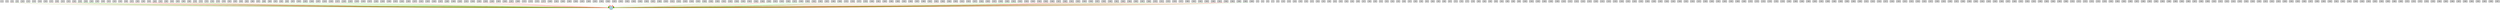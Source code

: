 digraph {
	node [fontsize=9 height=0.2 shape=circle width=0.2]
	-1 [fillcolor=lightgray shape=box style=filled]
	-2 [fillcolor=lightgray shape=box style=filled]
	-3 [fillcolor=lightgray shape=box style=filled]
	-4 [fillcolor=lightgray shape=box style=filled]
	-5 [fillcolor=lightgray shape=box style=filled]
	-6 [fillcolor=lightgray shape=box style=filled]
	-7 [fillcolor=lightgray shape=box style=filled]
	-8 [fillcolor=lightgray shape=box style=filled]
	-9 [fillcolor=lightgray shape=box style=filled]
	-10 [fillcolor=lightgray shape=box style=filled]
	-11 [fillcolor=lightgray shape=box style=filled]
	-12 [fillcolor=lightgray shape=box style=filled]
	-13 [fillcolor=lightgray shape=box style=filled]
	-14 [fillcolor=lightgray shape=box style=filled]
	-15 [fillcolor=lightgray shape=box style=filled]
	-16 [fillcolor=lightgray shape=box style=filled]
	-17 [fillcolor=lightgray shape=box style=filled]
	-18 [fillcolor=lightgray shape=box style=filled]
	-19 [fillcolor=lightgray shape=box style=filled]
	-20 [fillcolor=lightgray shape=box style=filled]
	-21 [fillcolor=lightgray shape=box style=filled]
	-22 [fillcolor=lightgray shape=box style=filled]
	-23 [fillcolor=lightgray shape=box style=filled]
	-24 [fillcolor=lightgray shape=box style=filled]
	-25 [fillcolor=lightgray shape=box style=filled]
	-26 [fillcolor=lightgray shape=box style=filled]
	-27 [fillcolor=lightgray shape=box style=filled]
	-28 [fillcolor=lightgray shape=box style=filled]
	-29 [fillcolor=lightgray shape=box style=filled]
	-30 [fillcolor=lightgray shape=box style=filled]
	-31 [fillcolor=lightgray shape=box style=filled]
	-32 [fillcolor=lightgray shape=box style=filled]
	-33 [fillcolor=lightgray shape=box style=filled]
	-34 [fillcolor=lightgray shape=box style=filled]
	-35 [fillcolor=lightgray shape=box style=filled]
	-36 [fillcolor=lightgray shape=box style=filled]
	-37 [fillcolor=lightgray shape=box style=filled]
	-38 [fillcolor=lightgray shape=box style=filled]
	-39 [fillcolor=lightgray shape=box style=filled]
	-40 [fillcolor=lightgray shape=box style=filled]
	-41 [fillcolor=lightgray shape=box style=filled]
	-42 [fillcolor=lightgray shape=box style=filled]
	-43 [fillcolor=lightgray shape=box style=filled]
	-44 [fillcolor=lightgray shape=box style=filled]
	-45 [fillcolor=lightgray shape=box style=filled]
	-46 [fillcolor=lightgray shape=box style=filled]
	-47 [fillcolor=lightgray shape=box style=filled]
	-48 [fillcolor=lightgray shape=box style=filled]
	-49 [fillcolor=lightgray shape=box style=filled]
	-50 [fillcolor=lightgray shape=box style=filled]
	-51 [fillcolor=lightgray shape=box style=filled]
	-52 [fillcolor=lightgray shape=box style=filled]
	-53 [fillcolor=lightgray shape=box style=filled]
	-54 [fillcolor=lightgray shape=box style=filled]
	-55 [fillcolor=lightgray shape=box style=filled]
	-56 [fillcolor=lightgray shape=box style=filled]
	-57 [fillcolor=lightgray shape=box style=filled]
	-58 [fillcolor=lightgray shape=box style=filled]
	-59 [fillcolor=lightgray shape=box style=filled]
	-60 [fillcolor=lightgray shape=box style=filled]
	-61 [fillcolor=lightgray shape=box style=filled]
	-62 [fillcolor=lightgray shape=box style=filled]
	-63 [fillcolor=lightgray shape=box style=filled]
	-64 [fillcolor=lightgray shape=box style=filled]
	-65 [fillcolor=lightgray shape=box style=filled]
	-66 [fillcolor=lightgray shape=box style=filled]
	-67 [fillcolor=lightgray shape=box style=filled]
	-68 [fillcolor=lightgray shape=box style=filled]
	-69 [fillcolor=lightgray shape=box style=filled]
	-70 [fillcolor=lightgray shape=box style=filled]
	-71 [fillcolor=lightgray shape=box style=filled]
	-72 [fillcolor=lightgray shape=box style=filled]
	-73 [fillcolor=lightgray shape=box style=filled]
	-74 [fillcolor=lightgray shape=box style=filled]
	-75 [fillcolor=lightgray shape=box style=filled]
	-76 [fillcolor=lightgray shape=box style=filled]
	-77 [fillcolor=lightgray shape=box style=filled]
	-78 [fillcolor=lightgray shape=box style=filled]
	-79 [fillcolor=lightgray shape=box style=filled]
	-80 [fillcolor=lightgray shape=box style=filled]
	-81 [fillcolor=lightgray shape=box style=filled]
	-82 [fillcolor=lightgray shape=box style=filled]
	-83 [fillcolor=lightgray shape=box style=filled]
	-84 [fillcolor=lightgray shape=box style=filled]
	-85 [fillcolor=lightgray shape=box style=filled]
	-86 [fillcolor=lightgray shape=box style=filled]
	-87 [fillcolor=lightgray shape=box style=filled]
	-88 [fillcolor=lightgray shape=box style=filled]
	-89 [fillcolor=lightgray shape=box style=filled]
	-90 [fillcolor=lightgray shape=box style=filled]
	-91 [fillcolor=lightgray shape=box style=filled]
	-92 [fillcolor=lightgray shape=box style=filled]
	-93 [fillcolor=lightgray shape=box style=filled]
	-94 [fillcolor=lightgray shape=box style=filled]
	-95 [fillcolor=lightgray shape=box style=filled]
	-96 [fillcolor=lightgray shape=box style=filled]
	-97 [fillcolor=lightgray shape=box style=filled]
	-98 [fillcolor=lightgray shape=box style=filled]
	-99 [fillcolor=lightgray shape=box style=filled]
	-100 [fillcolor=lightgray shape=box style=filled]
	-101 [fillcolor=lightgray shape=box style=filled]
	-102 [fillcolor=lightgray shape=box style=filled]
	-103 [fillcolor=lightgray shape=box style=filled]
	-104 [fillcolor=lightgray shape=box style=filled]
	-105 [fillcolor=lightgray shape=box style=filled]
	-106 [fillcolor=lightgray shape=box style=filled]
	-107 [fillcolor=lightgray shape=box style=filled]
	-108 [fillcolor=lightgray shape=box style=filled]
	-109 [fillcolor=lightgray shape=box style=filled]
	-110 [fillcolor=lightgray shape=box style=filled]
	-111 [fillcolor=lightgray shape=box style=filled]
	-112 [fillcolor=lightgray shape=box style=filled]
	-113 [fillcolor=lightgray shape=box style=filled]
	-114 [fillcolor=lightgray shape=box style=filled]
	-115 [fillcolor=lightgray shape=box style=filled]
	-116 [fillcolor=lightgray shape=box style=filled]
	-117 [fillcolor=lightgray shape=box style=filled]
	-118 [fillcolor=lightgray shape=box style=filled]
	-119 [fillcolor=lightgray shape=box style=filled]
	-120 [fillcolor=lightgray shape=box style=filled]
	-121 [fillcolor=lightgray shape=box style=filled]
	-122 [fillcolor=lightgray shape=box style=filled]
	-123 [fillcolor=lightgray shape=box style=filled]
	-124 [fillcolor=lightgray shape=box style=filled]
	-125 [fillcolor=lightgray shape=box style=filled]
	-126 [fillcolor=lightgray shape=box style=filled]
	-127 [fillcolor=lightgray shape=box style=filled]
	-128 [fillcolor=lightgray shape=box style=filled]
	-129 [fillcolor=lightgray shape=box style=filled]
	-130 [fillcolor=lightgray shape=box style=filled]
	-131 [fillcolor=lightgray shape=box style=filled]
	-132 [fillcolor=lightgray shape=box style=filled]
	-133 [fillcolor=lightgray shape=box style=filled]
	-134 [fillcolor=lightgray shape=box style=filled]
	-135 [fillcolor=lightgray shape=box style=filled]
	-136 [fillcolor=lightgray shape=box style=filled]
	-137 [fillcolor=lightgray shape=box style=filled]
	-138 [fillcolor=lightgray shape=box style=filled]
	-139 [fillcolor=lightgray shape=box style=filled]
	-140 [fillcolor=lightgray shape=box style=filled]
	-141 [fillcolor=lightgray shape=box style=filled]
	-142 [fillcolor=lightgray shape=box style=filled]
	-143 [fillcolor=lightgray shape=box style=filled]
	-144 [fillcolor=lightgray shape=box style=filled]
	-145 [fillcolor=lightgray shape=box style=filled]
	-146 [fillcolor=lightgray shape=box style=filled]
	-147 [fillcolor=lightgray shape=box style=filled]
	-148 [fillcolor=lightgray shape=box style=filled]
	-149 [fillcolor=lightgray shape=box style=filled]
	-150 [fillcolor=lightgray shape=box style=filled]
	-151 [fillcolor=lightgray shape=box style=filled]
	-152 [fillcolor=lightgray shape=box style=filled]
	-153 [fillcolor=lightgray shape=box style=filled]
	-154 [fillcolor=lightgray shape=box style=filled]
	-155 [fillcolor=lightgray shape=box style=filled]
	-156 [fillcolor=lightgray shape=box style=filled]
	-157 [fillcolor=lightgray shape=box style=filled]
	-158 [fillcolor=lightgray shape=box style=filled]
	-159 [fillcolor=lightgray shape=box style=filled]
	-160 [fillcolor=lightgray shape=box style=filled]
	-161 [fillcolor=lightgray shape=box style=filled]
	-162 [fillcolor=lightgray shape=box style=filled]
	-163 [fillcolor=lightgray shape=box style=filled]
	-164 [fillcolor=lightgray shape=box style=filled]
	-165 [fillcolor=lightgray shape=box style=filled]
	-166 [fillcolor=lightgray shape=box style=filled]
	-167 [fillcolor=lightgray shape=box style=filled]
	-168 [fillcolor=lightgray shape=box style=filled]
	-169 [fillcolor=lightgray shape=box style=filled]
	-170 [fillcolor=lightgray shape=box style=filled]
	-171 [fillcolor=lightgray shape=box style=filled]
	-172 [fillcolor=lightgray shape=box style=filled]
	-173 [fillcolor=lightgray shape=box style=filled]
	-174 [fillcolor=lightgray shape=box style=filled]
	-175 [fillcolor=lightgray shape=box style=filled]
	-176 [fillcolor=lightgray shape=box style=filled]
	-177 [fillcolor=lightgray shape=box style=filled]
	-178 [fillcolor=lightgray shape=box style=filled]
	-179 [fillcolor=lightgray shape=box style=filled]
	-180 [fillcolor=lightgray shape=box style=filled]
	-181 [fillcolor=lightgray shape=box style=filled]
	-182 [fillcolor=lightgray shape=box style=filled]
	-183 [fillcolor=lightgray shape=box style=filled]
	-184 [fillcolor=lightgray shape=box style=filled]
	-185 [fillcolor=lightgray shape=box style=filled]
	-186 [fillcolor=lightgray shape=box style=filled]
	-187 [fillcolor=lightgray shape=box style=filled]
	-188 [fillcolor=lightgray shape=box style=filled]
	-189 [fillcolor=lightgray shape=box style=filled]
	-190 [fillcolor=lightgray shape=box style=filled]
	-191 [fillcolor=lightgray shape=box style=filled]
	-192 [fillcolor=lightgray shape=box style=filled]
	-193 [fillcolor=lightgray shape=box style=filled]
	-194 [fillcolor=lightgray shape=box style=filled]
	-195 [fillcolor=lightgray shape=box style=filled]
	-196 [fillcolor=lightgray shape=box style=filled]
	-197 [fillcolor=lightgray shape=box style=filled]
	-198 [fillcolor=lightgray shape=box style=filled]
	-199 [fillcolor=lightgray shape=box style=filled]
	-200 [fillcolor=lightgray shape=box style=filled]
	-201 [fillcolor=lightgray shape=box style=filled]
	-202 [fillcolor=lightgray shape=box style=filled]
	-203 [fillcolor=lightgray shape=box style=filled]
	-204 [fillcolor=lightgray shape=box style=filled]
	-205 [fillcolor=lightgray shape=box style=filled]
	-206 [fillcolor=lightgray shape=box style=filled]
	-207 [fillcolor=lightgray shape=box style=filled]
	-208 [fillcolor=lightgray shape=box style=filled]
	-209 [fillcolor=lightgray shape=box style=filled]
	-210 [fillcolor=lightgray shape=box style=filled]
	-211 [fillcolor=lightgray shape=box style=filled]
	-212 [fillcolor=lightgray shape=box style=filled]
	-213 [fillcolor=lightgray shape=box style=filled]
	-214 [fillcolor=lightgray shape=box style=filled]
	-215 [fillcolor=lightgray shape=box style=filled]
	-216 [fillcolor=lightgray shape=box style=filled]
	-217 [fillcolor=lightgray shape=box style=filled]
	-218 [fillcolor=lightgray shape=box style=filled]
	-219 [fillcolor=lightgray shape=box style=filled]
	-220 [fillcolor=lightgray shape=box style=filled]
	-221 [fillcolor=lightgray shape=box style=filled]
	-222 [fillcolor=lightgray shape=box style=filled]
	-223 [fillcolor=lightgray shape=box style=filled]
	-224 [fillcolor=lightgray shape=box style=filled]
	-225 [fillcolor=lightgray shape=box style=filled]
	-226 [fillcolor=lightgray shape=box style=filled]
	-227 [fillcolor=lightgray shape=box style=filled]
	-228 [fillcolor=lightgray shape=box style=filled]
	-229 [fillcolor=lightgray shape=box style=filled]
	-230 [fillcolor=lightgray shape=box style=filled]
	-231 [fillcolor=lightgray shape=box style=filled]
	-232 [fillcolor=lightgray shape=box style=filled]
	-233 [fillcolor=lightgray shape=box style=filled]
	-234 [fillcolor=lightgray shape=box style=filled]
	-235 [fillcolor=lightgray shape=box style=filled]
	-236 [fillcolor=lightgray shape=box style=filled]
	-237 [fillcolor=lightgray shape=box style=filled]
	-238 [fillcolor=lightgray shape=box style=filled]
	-239 [fillcolor=lightgray shape=box style=filled]
	-240 [fillcolor=lightgray shape=box style=filled]
	-241 [fillcolor=lightgray shape=box style=filled]
	-242 [fillcolor=lightgray shape=box style=filled]
	-243 [fillcolor=lightgray shape=box style=filled]
	-244 [fillcolor=lightgray shape=box style=filled]
	-245 [fillcolor=lightgray shape=box style=filled]
	-246 [fillcolor=lightgray shape=box style=filled]
	-247 [fillcolor=lightgray shape=box style=filled]
	-248 [fillcolor=lightgray shape=box style=filled]
	-249 [fillcolor=lightgray shape=box style=filled]
	-250 [fillcolor=lightgray shape=box style=filled]
	-251 [fillcolor=lightgray shape=box style=filled]
	-252 [fillcolor=lightgray shape=box style=filled]
	-253 [fillcolor=lightgray shape=box style=filled]
	-254 [fillcolor=lightgray shape=box style=filled]
	-255 [fillcolor=lightgray shape=box style=filled]
	-256 [fillcolor=lightgray shape=box style=filled]
	-257 [fillcolor=lightgray shape=box style=filled]
	-258 [fillcolor=lightgray shape=box style=filled]
	-259 [fillcolor=lightgray shape=box style=filled]
	-260 [fillcolor=lightgray shape=box style=filled]
	-261 [fillcolor=lightgray shape=box style=filled]
	-262 [fillcolor=lightgray shape=box style=filled]
	-263 [fillcolor=lightgray shape=box style=filled]
	-264 [fillcolor=lightgray shape=box style=filled]
	-265 [fillcolor=lightgray shape=box style=filled]
	-266 [fillcolor=lightgray shape=box style=filled]
	-267 [fillcolor=lightgray shape=box style=filled]
	-268 [fillcolor=lightgray shape=box style=filled]
	-269 [fillcolor=lightgray shape=box style=filled]
	-270 [fillcolor=lightgray shape=box style=filled]
	-271 [fillcolor=lightgray shape=box style=filled]
	-272 [fillcolor=lightgray shape=box style=filled]
	-273 [fillcolor=lightgray shape=box style=filled]
	-274 [fillcolor=lightgray shape=box style=filled]
	-275 [fillcolor=lightgray shape=box style=filled]
	-276 [fillcolor=lightgray shape=box style=filled]
	-277 [fillcolor=lightgray shape=box style=filled]
	-278 [fillcolor=lightgray shape=box style=filled]
	-279 [fillcolor=lightgray shape=box style=filled]
	-280 [fillcolor=lightgray shape=box style=filled]
	-281 [fillcolor=lightgray shape=box style=filled]
	-282 [fillcolor=lightgray shape=box style=filled]
	-283 [fillcolor=lightgray shape=box style=filled]
	-284 [fillcolor=lightgray shape=box style=filled]
	-285 [fillcolor=lightgray shape=box style=filled]
	-286 [fillcolor=lightgray shape=box style=filled]
	-287 [fillcolor=lightgray shape=box style=filled]
	-288 [fillcolor=lightgray shape=box style=filled]
	-289 [fillcolor=lightgray shape=box style=filled]
	-290 [fillcolor=lightgray shape=box style=filled]
	-291 [fillcolor=lightgray shape=box style=filled]
	-292 [fillcolor=lightgray shape=box style=filled]
	-293 [fillcolor=lightgray shape=box style=filled]
	-294 [fillcolor=lightgray shape=box style=filled]
	-295 [fillcolor=lightgray shape=box style=filled]
	-296 [fillcolor=lightgray shape=box style=filled]
	-297 [fillcolor=lightgray shape=box style=filled]
	-298 [fillcolor=lightgray shape=box style=filled]
	-299 [fillcolor=lightgray shape=box style=filled]
	-300 [fillcolor=lightgray shape=box style=filled]
	-301 [fillcolor=lightgray shape=box style=filled]
	-302 [fillcolor=lightgray shape=box style=filled]
	-303 [fillcolor=lightgray shape=box style=filled]
	-304 [fillcolor=lightgray shape=box style=filled]
	-305 [fillcolor=lightgray shape=box style=filled]
	-306 [fillcolor=lightgray shape=box style=filled]
	-307 [fillcolor=lightgray shape=box style=filled]
	-308 [fillcolor=lightgray shape=box style=filled]
	-309 [fillcolor=lightgray shape=box style=filled]
	-310 [fillcolor=lightgray shape=box style=filled]
	-311 [fillcolor=lightgray shape=box style=filled]
	-312 [fillcolor=lightgray shape=box style=filled]
	-313 [fillcolor=lightgray shape=box style=filled]
	-314 [fillcolor=lightgray shape=box style=filled]
	-315 [fillcolor=lightgray shape=box style=filled]
	-316 [fillcolor=lightgray shape=box style=filled]
	-317 [fillcolor=lightgray shape=box style=filled]
	-318 [fillcolor=lightgray shape=box style=filled]
	-319 [fillcolor=lightgray shape=box style=filled]
	-320 [fillcolor=lightgray shape=box style=filled]
	-321 [fillcolor=lightgray shape=box style=filled]
	-322 [fillcolor=lightgray shape=box style=filled]
	-323 [fillcolor=lightgray shape=box style=filled]
	-324 [fillcolor=lightgray shape=box style=filled]
	-325 [fillcolor=lightgray shape=box style=filled]
	-326 [fillcolor=lightgray shape=box style=filled]
	-327 [fillcolor=lightgray shape=box style=filled]
	-328 [fillcolor=lightgray shape=box style=filled]
	-329 [fillcolor=lightgray shape=box style=filled]
	-330 [fillcolor=lightgray shape=box style=filled]
	-331 [fillcolor=lightgray shape=box style=filled]
	-332 [fillcolor=lightgray shape=box style=filled]
	-333 [fillcolor=lightgray shape=box style=filled]
	-334 [fillcolor=lightgray shape=box style=filled]
	-335 [fillcolor=lightgray shape=box style=filled]
	-336 [fillcolor=lightgray shape=box style=filled]
	-337 [fillcolor=lightgray shape=box style=filled]
	-338 [fillcolor=lightgray shape=box style=filled]
	-339 [fillcolor=lightgray shape=box style=filled]
	-340 [fillcolor=lightgray shape=box style=filled]
	-341 [fillcolor=lightgray shape=box style=filled]
	-342 [fillcolor=lightgray shape=box style=filled]
	-343 [fillcolor=lightgray shape=box style=filled]
	-344 [fillcolor=lightgray shape=box style=filled]
	-345 [fillcolor=lightgray shape=box style=filled]
	-346 [fillcolor=lightgray shape=box style=filled]
	-347 [fillcolor=lightgray shape=box style=filled]
	-348 [fillcolor=lightgray shape=box style=filled]
	-349 [fillcolor=lightgray shape=box style=filled]
	-350 [fillcolor=lightgray shape=box style=filled]
	-351 [fillcolor=lightgray shape=box style=filled]
	-352 [fillcolor=lightgray shape=box style=filled]
	-353 [fillcolor=lightgray shape=box style=filled]
	-354 [fillcolor=lightgray shape=box style=filled]
	-355 [fillcolor=lightgray shape=box style=filled]
	-356 [fillcolor=lightgray shape=box style=filled]
	-357 [fillcolor=lightgray shape=box style=filled]
	-358 [fillcolor=lightgray shape=box style=filled]
	-359 [fillcolor=lightgray shape=box style=filled]
	-360 [fillcolor=lightgray shape=box style=filled]
	-361 [fillcolor=lightgray shape=box style=filled]
	-362 [fillcolor=lightgray shape=box style=filled]
	-363 [fillcolor=lightgray shape=box style=filled]
	-364 [fillcolor=lightgray shape=box style=filled]
	-365 [fillcolor=lightgray shape=box style=filled]
	-366 [fillcolor=lightgray shape=box style=filled]
	-367 [fillcolor=lightgray shape=box style=filled]
	-368 [fillcolor=lightgray shape=box style=filled]
	-369 [fillcolor=lightgray shape=box style=filled]
	-370 [fillcolor=lightgray shape=box style=filled]
	-371 [fillcolor=lightgray shape=box style=filled]
	-372 [fillcolor=lightgray shape=box style=filled]
	-373 [fillcolor=lightgray shape=box style=filled]
	-374 [fillcolor=lightgray shape=box style=filled]
	-375 [fillcolor=lightgray shape=box style=filled]
	-376 [fillcolor=lightgray shape=box style=filled]
	-377 [fillcolor=lightgray shape=box style=filled]
	-378 [fillcolor=lightgray shape=box style=filled]
	-379 [fillcolor=lightgray shape=box style=filled]
	-380 [fillcolor=lightgray shape=box style=filled]
	-381 [fillcolor=lightgray shape=box style=filled]
	-382 [fillcolor=lightgray shape=box style=filled]
	-383 [fillcolor=lightgray shape=box style=filled]
	-384 [fillcolor=lightgray shape=box style=filled]
	-385 [fillcolor=lightgray shape=box style=filled]
	-386 [fillcolor=lightgray shape=box style=filled]
	-387 [fillcolor=lightgray shape=box style=filled]
	-388 [fillcolor=lightgray shape=box style=filled]
	-389 [fillcolor=lightgray shape=box style=filled]
	-390 [fillcolor=lightgray shape=box style=filled]
	-391 [fillcolor=lightgray shape=box style=filled]
	-392 [fillcolor=lightgray shape=box style=filled]
	-393 [fillcolor=lightgray shape=box style=filled]
	-394 [fillcolor=lightgray shape=box style=filled]
	-395 [fillcolor=lightgray shape=box style=filled]
	-396 [fillcolor=lightgray shape=box style=filled]
	-397 [fillcolor=lightgray shape=box style=filled]
	-398 [fillcolor=lightgray shape=box style=filled]
	-399 [fillcolor=lightgray shape=box style=filled]
	-400 [fillcolor=lightgray shape=box style=filled]
	0 [fillcolor=lightblue style=filled]
	-119 -> 0 [color=green penwidth=0.5568722575594007 style=solid]
	-89 -> 0 [color=green penwidth=0.20319584656174344 style=solid]
	-30 -> 0 [color=red penwidth=0.2506363583957641 style=solid]
	-362 -> 0 [color=green penwidth=0.38990683792494385 style=solid]
	-370 -> 0 [color=green penwidth=0.44176918120481024 style=solid]
	-315 -> 0 [color=red penwidth=0.24525683557455458 style=solid]
	-16 -> 0 [color=red penwidth=0.18626310567037432 style=solid]
	-88 -> 0 [color=red penwidth=0.10239386802447326 style=solid]
	-333 -> 0 [color=green penwidth=0.3287721925660921 style=solid]
	-104 -> 0 [color=red penwidth=0.1976084216771034 style=solid]
	-83 -> 0 [color=red penwidth=0.4160514440605543 style=solid]
	-304 -> 0 [color=red penwidth=0.3071660723131185 style=solid]
	-197 -> 0 [color=red penwidth=0.22907975530414962 style=solid]
	-244 -> 0 [color=green penwidth=0.20436621804358707 style=solid]
	-37 -> 0 [color=red penwidth=0.17899309060112809 style=solid]
	-297 -> 0 [color=red penwidth=0.18695413164172248 style=solid]
	-352 -> 0 [color=red penwidth=0.35631404715097725 style=solid]
	-325 -> 0 [color=green penwidth=0.5316997962791047 style=solid]
	-219 -> 0 [color=red penwidth=0.11391900451818625 style=solid]
	-398 -> 0 [color=red penwidth=0.2607882781259698 style=solid]
	-17 -> 0 [color=red penwidth=0.2312070535513422 style=solid]
	-42 -> 0 [color=red penwidth=0.8135802363699559 style=solid]
	-171 -> 0 [color=red penwidth=0.21089713408686672 style=solid]
	-205 -> 0 [color=green penwidth=0.2752183690305414 style=solid]
	-164 -> 0 [color=red penwidth=0.7137487546445613 style=solid]
	-232 -> 0 [color=red penwidth=0.22092725057307216 style=solid]
	-82 -> 0 [color=green penwidth=0.2884412935956755 style=solid]
	-2 -> 0 [color=red penwidth=0.26635916492564593 style=solid]
	-230 -> 0 [color=red penwidth=0.37902639151859296 style=solid]
	-211 -> 0 [color=green penwidth=0.11711074625100382 style=solid]
	-215 -> 0 [color=red penwidth=0.32164769074896615 style=solid]
	-74 -> 0 [color=red penwidth=0.21192552515506025 style=solid]
	-354 -> 0 [color=red penwidth=0.4269822039496507 style=solid]
	-365 -> 0 [color=red penwidth=0.4407128557768418 style=solid]
	-8 -> 0 [color=red penwidth=0.13587285216258388 style=solid]
	-348 -> 0 [color=green penwidth=0.2173292072795056 style=solid]
	-381 -> 0 [color=red penwidth=0.13641533913427245 style=solid]
	-128 -> 0 [color=red penwidth=0.14370887536940577 style=solid]
	-62 -> 0 [color=green penwidth=0.24230735064890926 style=solid]
	-192 -> 0 [color=red penwidth=0.31892946873801364 style=solid]
	-101 -> 0 [color=green penwidth=0.5960802272405277 style=solid]
	-279 -> 0 [color=red penwidth=0.15655096510034033 style=solid]
	-72 -> 0 [color=green penwidth=0.15482629712873422 style=solid]
	-28 -> 0 [color=red penwidth=0.13732165414475106 style=solid]
	-342 -> 0 [color=red penwidth=0.144972576067453 style=solid]
	-261 -> 0 [color=green penwidth=0.5339339216378607 style=solid]
	-73 -> 0 [color=green penwidth=0.41334101438339754 style=solid]
	-249 -> 0 [color=red penwidth=0.5074728257193215 style=solid]
	-95 -> 0 [color=green penwidth=0.10818600897455483 style=solid]
	-361 -> 0 [color=red penwidth=0.2823937447514878 style=solid]
	-395 -> 0 [color=red penwidth=0.13529560649122038 style=solid]
	-175 -> 0 [color=red penwidth=0.506515272674707 style=solid]
	-305 -> 0 [color=green penwidth=0.27637974738058935 style=solid]
	-194 -> 0 [color=red penwidth=0.39209278230239797 style=solid]
	-235 -> 0 [color=green penwidth=0.32715331952613697 style=solid]
	-25 -> 0 [color=green penwidth=0.45329586859947857 style=solid]
	-136 -> 0 [color=red penwidth=0.20896610666773566 style=solid]
	-369 -> 0 [color=green penwidth=0.2665000608482277 style=solid]
	-210 -> 0 [color=green penwidth=0.45381751102729684 style=solid]
	-63 -> 0 [color=green penwidth=0.24961463275656537 style=solid]
	-143 -> 0 [color=red penwidth=0.27108474273015304 style=solid]
	-38 -> 0 [color=green penwidth=0.17872701422667886 style=solid]
	-36 -> 0 [color=red penwidth=0.3783977488751782 style=solid]
	-75 -> 0 [color=red penwidth=0.2132397988384294 style=solid]
	-24 -> 0 [color=green penwidth=0.5108091601779172 style=solid]
	-262 -> 0 [color=red penwidth=0.49367590975216713 style=solid]
	-86 -> 0 [color=red penwidth=0.1694064970669794 style=solid]
	-33 -> 0 [color=red penwidth=0.20914444639278001 style=solid]
	-327 -> 0 [color=red penwidth=0.15051717304152573 style=solid]
	-268 -> 0 [color=red penwidth=0.268828338770586 style=solid]
	-14 -> 0 [color=green penwidth=0.124141086496647 style=solid]
	-202 -> 0 [color=green penwidth=0.14694099706846514 style=solid]
	-151 -> 0 [color=green penwidth=0.17118698814593516 style=solid]
	-183 -> 0 [color=green penwidth=0.10543104356048047 style=solid]
	-275 -> 0 [color=green penwidth=0.35300096632238576 style=solid]
	-48 -> 0 [color=red penwidth=0.2792394421002429 style=solid]
	-241 -> 0 [color=green penwidth=0.3611337296480165 style=solid]
	-159 -> 0 [color=green penwidth=0.20450461340641463 style=solid]
	-328 -> 0 [color=red penwidth=0.2800575172074051 style=solid]
	-120 -> 0 [color=green penwidth=0.11867892182099016 style=solid]
	-303 -> 0 [color=red penwidth=0.24446548426948478 style=solid]
	-12 -> 0 [color=red penwidth=0.12347983386248639 style=solid]
	-334 -> 0 [color=red penwidth=0.2826776280492739 style=solid]
	-182 -> 0 [color=red penwidth=0.19380134698711218 style=solid]
	-87 -> 0 [color=green penwidth=0.5702627048862684 style=solid]
	-207 -> 0 [color=green penwidth=0.3045076396827907 style=solid]
	-332 -> 0 [color=green penwidth=0.5948073851692934 style=solid]
	-31 -> 0 [color=green penwidth=0.19994166056769969 style=solid]
	-10 -> 0 [color=green penwidth=0.14477283696745027 style=solid]
	-382 -> 0 [color=red penwidth=0.15898829816481155 style=solid]
	-201 -> 0 [color=red penwidth=0.10459080256106183 style=solid]
	-380 -> 0 [color=red penwidth=0.19353177211932707 style=solid]
	-29 -> 0 [color=red penwidth=0.12112754295687475 style=solid]
	-283 -> 0 [color=red penwidth=0.28429353056979945 style=solid]
	-359 -> 0 [color=green penwidth=0.2860269314031717 style=solid]
	-204 -> 0 [color=red penwidth=0.16599163142932577 style=solid]
	-150 -> 0 [color=green penwidth=0.270090412873101 style=solid]
	-256 -> 0 [color=green penwidth=0.13543519260139442 style=solid]
	-92 -> 0 [color=green penwidth=0.4325709594602025 style=solid]
	-302 -> 0 [color=green penwidth=0.33353723143279146 style=solid]
	-78 -> 0 [color=red penwidth=0.34200686132152214 style=solid]
	-267 -> 0 [color=green penwidth=0.29232895265265535 style=solid]
	-142 -> 0 [color=red penwidth=0.11627853810946122 style=solid]
	-277 -> 0 [color=red penwidth=0.34753803002314465 style=solid]
	-399 -> 0 [color=green penwidth=0.1264828713684439 style=solid]
	-191 -> 0 [color=green penwidth=0.25422435884172645 style=solid]
	-148 -> 0 [color=green penwidth=0.10341332608602233 style=solid]
	-394 -> 0 [color=red penwidth=0.5987250917743799 style=solid]
	-60 -> 0 [color=green penwidth=0.14476800786198907 style=solid]
	-181 -> 0 [color=green penwidth=0.18339342242343717 style=solid]
	-231 -> 0 [color=green penwidth=0.3284441791904487 style=solid]
	-373 -> 0 [color=red penwidth=0.4201033192150627 style=solid]
	-156 -> 0 [color=red penwidth=0.5314245837761004 style=solid]
	-155 -> 0 [color=red penwidth=0.3761043798804241 style=solid]
	-123 -> 0 [color=green penwidth=0.22215731281704268 style=solid]
	-21 -> 0 [color=red penwidth=0.15788990315828394 style=solid]
	-356 -> 0 [color=green penwidth=0.12160078533880944 style=solid]
	-68 -> 0 [color=red penwidth=0.34144676341922975 style=solid]
	-134 -> 0 [color=red penwidth=0.32392027797652523 style=solid]
	-324 -> 0 [color=green penwidth=0.1874443763961624 style=solid]
	-20 -> 0 [color=green penwidth=0.18711894173682878 style=solid]
	-102 -> 0 [color=green penwidth=0.14568975222572977 style=solid]
	-357 -> 0 [color=green penwidth=0.18282218739492162 style=solid]
	-289 -> 0 [color=red penwidth=0.13434931876536754 style=solid]
	-39 -> 0 [color=red penwidth=0.11580356759897584 style=solid]
	-117 -> 0 [color=green penwidth=0.5650005213836964 style=solid]
	-116 -> 0 [color=red penwidth=0.257247571004529 style=solid]
	-311 -> 0 [color=red penwidth=0.13010156655853733 style=solid]
	-91 -> 0 [color=red penwidth=0.2887166074794728 style=solid]
	-22 -> 0 [color=red penwidth=0.37447635093383347 style=solid]
	-85 -> 0 [color=red penwidth=0.10418140535613783 style=solid]
	-331 -> 0 [color=green penwidth=0.4118857791651166 style=solid]
	-347 -> 0 [color=red penwidth=0.28290894265525546 style=solid]
	-203 -> 0 [color=red penwidth=0.24185841471405492 style=solid]
	-281 -> 0 [color=green penwidth=0.12165903263464817 style=solid]
	-167 -> 0 [color=red penwidth=0.22265910951005552 style=solid]
	-383 -> 0 [color=green penwidth=0.33995110081301305 style=solid]
	-371 -> 0 [color=red penwidth=0.18470681384029644 style=solid]
	-228 -> 0 [color=green penwidth=0.42312853601351796 style=solid]
	-317 -> 0 [color=green penwidth=0.11177723262099509 style=solid]
	-226 -> 0 [color=green penwidth=0.29616085218691235 style=solid]
	-400 -> 0 [color=green penwidth=0.3466655979508798 style=solid]
	-26 -> 0 [color=green penwidth=0.38190977344639265 style=solid]
	-391 -> 0 [color=red penwidth=0.2920463182721079 style=solid]
	-127 -> 0 [color=green penwidth=0.45521646011875283 style=solid]
	-258 -> 0 [color=green penwidth=0.6279314254025787 style=solid]
	-124 -> 0 [color=red penwidth=0.2041360845036794 style=solid]
	-301 -> 0 [color=red penwidth=0.10609380503421516 style=solid]
	-132 -> 0 [color=green penwidth=0.39029789272339654 style=solid]
	-291 -> 0 [color=red penwidth=0.224672860334792 style=solid]
	-54 -> 0 [color=green penwidth=0.14303337262561672 style=solid]
	-147 -> 0 [color=green penwidth=0.4474956141767038 style=solid]
	-129 -> 0 [color=red penwidth=0.1037261203011301 style=solid]
	-11 -> 0 [color=green penwidth=0.11923774880901414 style=solid]
	-168 -> 0 [color=red penwidth=0.17565418187953696 style=solid]
	-172 -> 0 [color=green penwidth=0.14582335283995518 style=solid]
	-329 -> 0 [color=green penwidth=0.2683132071307369 style=solid]
	-250 -> 0 [color=red penwidth=0.48842505093232313 style=solid]
	-137 -> 0 [color=red penwidth=0.290961445998243 style=solid]
	-280 -> 0 [color=green penwidth=0.38435417857693777 style=solid]
	-130 -> 0 [color=green penwidth=0.12277324217823214 style=solid]
	-276 -> 0 [color=green penwidth=0.11727658124984408 style=solid]
	-107 -> 0 [color=green penwidth=0.2630989050914354 style=solid]
	-187 -> 0 [color=green penwidth=0.2107652409529775 style=solid]
	-364 -> 0 [color=red penwidth=0.4304708516382555 style=solid]
	-190 -> 0 [color=green penwidth=0.19097549426721483 style=solid]
	-81 -> 0 [color=red penwidth=0.16346656144490052 style=solid]
	-149 -> 0 [color=red penwidth=0.4095997344302442 style=solid]
	-251 -> 0 [color=green penwidth=0.4108850239024232 style=solid]
	-234 -> 0 [color=red penwidth=0.3394709749107152 style=solid]
	-346 -> 0 [color=red penwidth=0.37597194473309825 style=solid]
	-360 -> 0 [color=red penwidth=0.26612524033923757 style=solid]
	-114 -> 0 [color=red penwidth=0.26289067269457045 style=solid]
	-388 -> 0 [color=green penwidth=0.14306372335949424 style=solid]
	-377 -> 0 [color=red penwidth=0.14437826824623118 style=solid]
	-216 -> 0 [color=green penwidth=0.37428896877934326 style=solid]
	-162 -> 0 [color=red penwidth=0.3567882340354295 style=solid]
	-223 -> 0 [color=red penwidth=0.16327947495399098 style=solid]
	-253 -> 0 [color=green penwidth=0.18695902973466788 style=solid]
	-154 -> 0 [color=red penwidth=0.3069969763939232 style=solid]
	-184 -> 0 [color=red penwidth=0.1390631780260757 style=solid]
	-294 -> 0 [color=green penwidth=0.20076838673283307 style=solid]
	-70 -> 0 [color=green penwidth=0.27208423128933024 style=solid]
	-351 -> 0 [color=red penwidth=0.4638574865545414 style=solid]
	-257 -> 0 [color=green penwidth=0.41166614221947806 style=solid]
	-32 -> 0 [color=red penwidth=0.13377826812031085 style=solid]
	-177 -> 0 [color=red penwidth=0.12016892288394676 style=solid]
	-259 -> 0 [color=green penwidth=0.15005912365757124 style=solid]
	-141 -> 0 [color=green penwidth=0.21928129748801006 style=solid]
	-367 -> 0 [color=red penwidth=0.1783387385011284 style=solid]
	-180 -> 0 [color=red penwidth=0.2837573230090909 style=solid]
	-299 -> 0 [color=green penwidth=0.1612800550298153 style=solid]
	-344 -> 0 [color=red penwidth=0.37898060259489474 style=solid]
	-376 -> 0 [color=green penwidth=0.26867979372768025 style=solid]
	-290 -> 0 [color=red penwidth=0.147271624827363 style=solid]
	-5 -> 0 [color=green penwidth=0.38900847216021994 style=solid]
	-97 -> 0 [color=green penwidth=0.10482898664993734 style=solid]
	-69 -> 0 [color=red penwidth=0.4145385245362502 style=solid]
	-209 -> 0 [color=red penwidth=0.41212065911386686 style=solid]
	-269 -> 0 [color=red penwidth=0.18192474408187265 style=solid]
}
